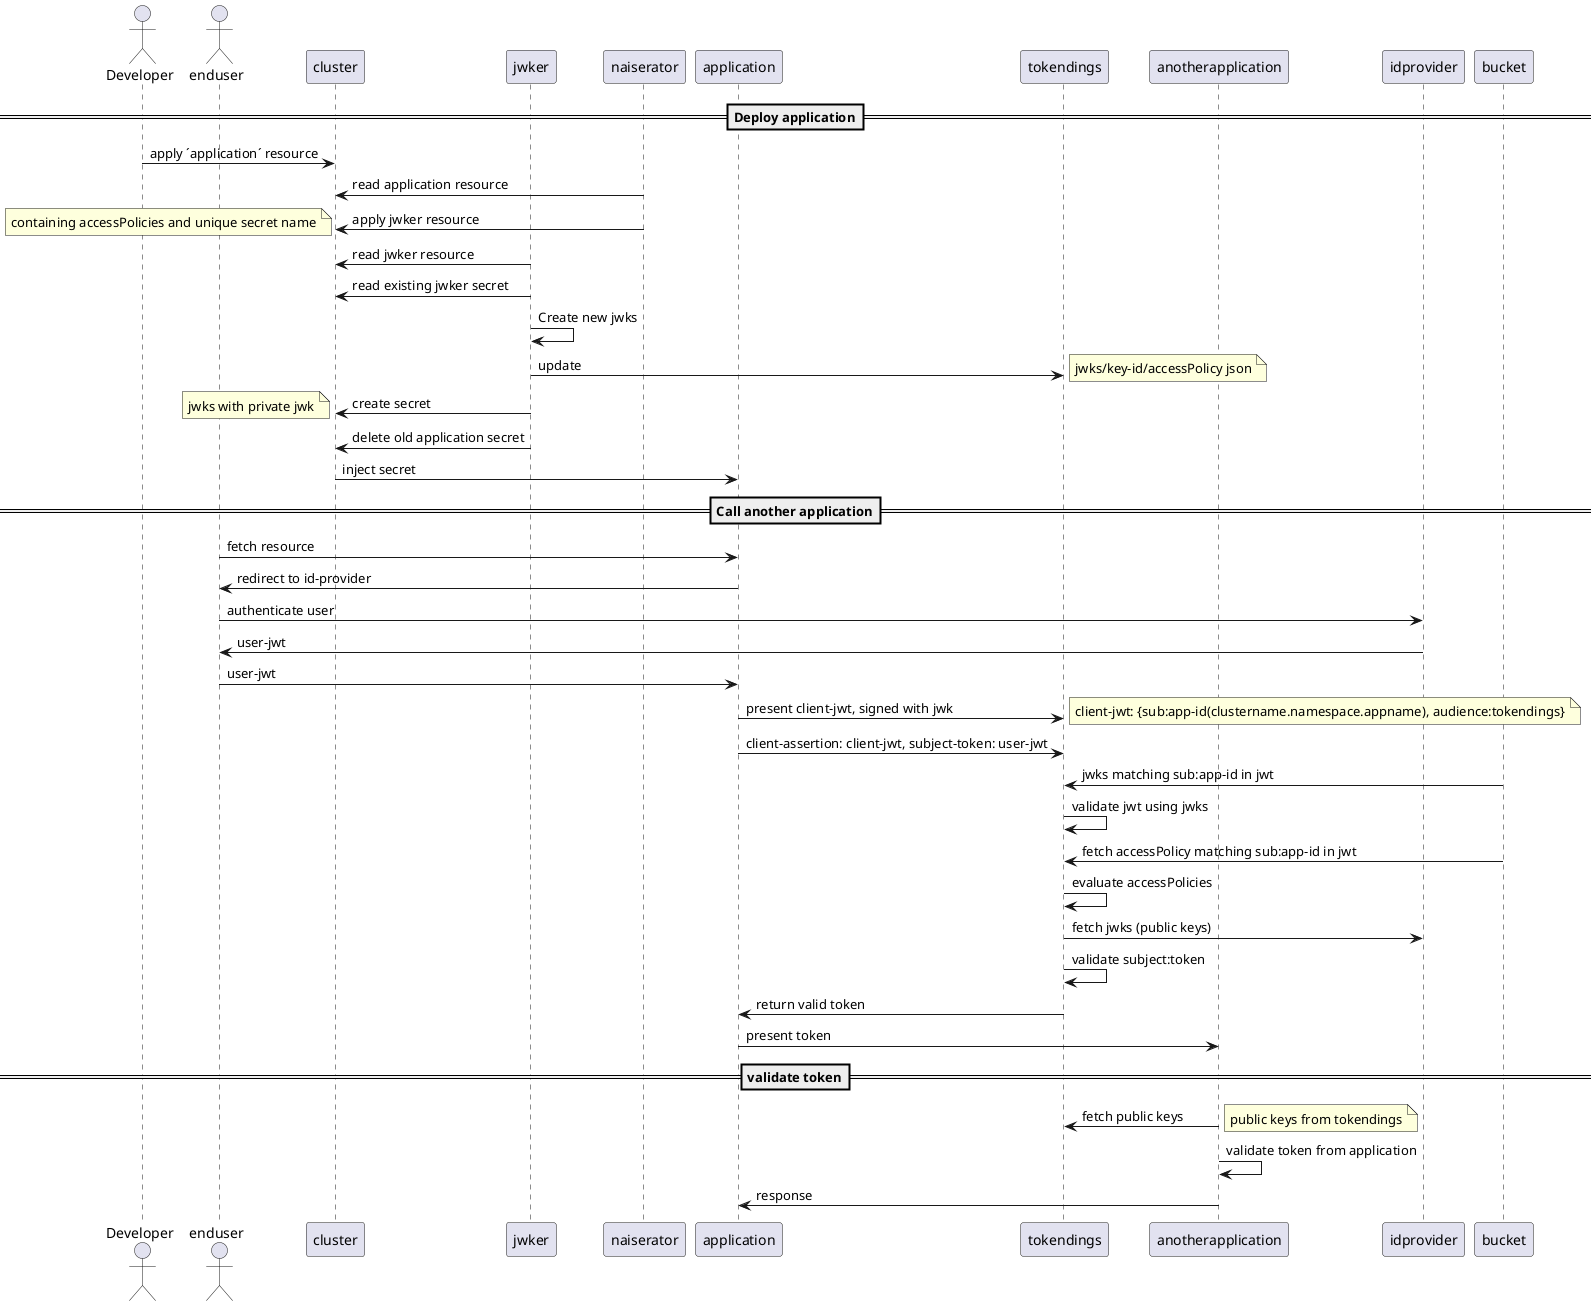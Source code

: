 @startuml component

actor developer as "Developer"
actor enduser as enduser
participant cluster as "cluster"
participant jwker as "jwker"
participant naiserator as "naiserator"
participant application as "application"
participant tokendings as "tokendings"
participant anotherapplication as "anotherapplication"
participant idprovider as "idprovider"

==Deploy application==
developer -> cluster: apply ´application´ resource
cluster <- naiserator: read application resource
cluster <- naiserator: apply jwker resource
note left: containing accessPolicies and unique secret name
jwker -> cluster: read jwker resource
jwker -> cluster: read existing jwker secret
jwker -> jwker: Create new jwks
jwker -> tokendings: update
note right: jwks/key-id/accessPolicy json
jwker -> cluster: create secret
note left: jwks with private jwk
jwker -> cluster: delete old application secret
cluster -> application: inject secret

==Call another application==
enduser -> application: fetch resource
application -> enduser: redirect to id-provider
enduser -> idprovider: authenticate user
idprovider -> enduser: user-jwt
enduser -> application: user-jwt
application -> tokendings: present client-jwt, signed with jwk
note right: client-jwt: {sub:app-id(clustername.namespace.appname), audience:tokendings}
application -> tokendings: client-assertion: client-jwt, subject-token: user-jwt
tokendings <- bucket: jwks matching sub:app-id in jwt
tokendings -> tokendings: validate jwt using jwks
tokendings <- bucket: fetch accessPolicy matching sub:app-id in jwt
tokendings -> tokendings: evaluate accessPolicies
tokendings -> idprovider: fetch jwks (public keys)
tokendings -> tokendings: validate subject:token
tokendings -> application: return valid token
application -> anotherapplication: present token

==validate token==
anotherapplication -> tokendings: fetch public keys
note right: public keys from tokendings
anotherapplication -> anotherapplication: validate token from application
anotherapplication -> application: response
